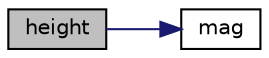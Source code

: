 digraph "height"
{
  bgcolor="transparent";
  edge [fontname="Helvetica",fontsize="10",labelfontname="Helvetica",labelfontsize="10"];
  node [fontname="Helvetica",fontsize="10",shape=record];
  rankdir="LR";
  Node1 [label="height",height=0.2,width=0.4,color="black", fillcolor="grey75", style="filled", fontcolor="black"];
  Node1 -> Node2 [color="midnightblue",fontsize="10",style="solid",fontname="Helvetica"];
  Node2 [label="mag",height=0.2,width=0.4,color="black",URL="$a02095.html#a50274e4e75986b32b6cade55fae5b7d2",tooltip="Return scalar magnitude - returns volume of pyramid. "];
}
